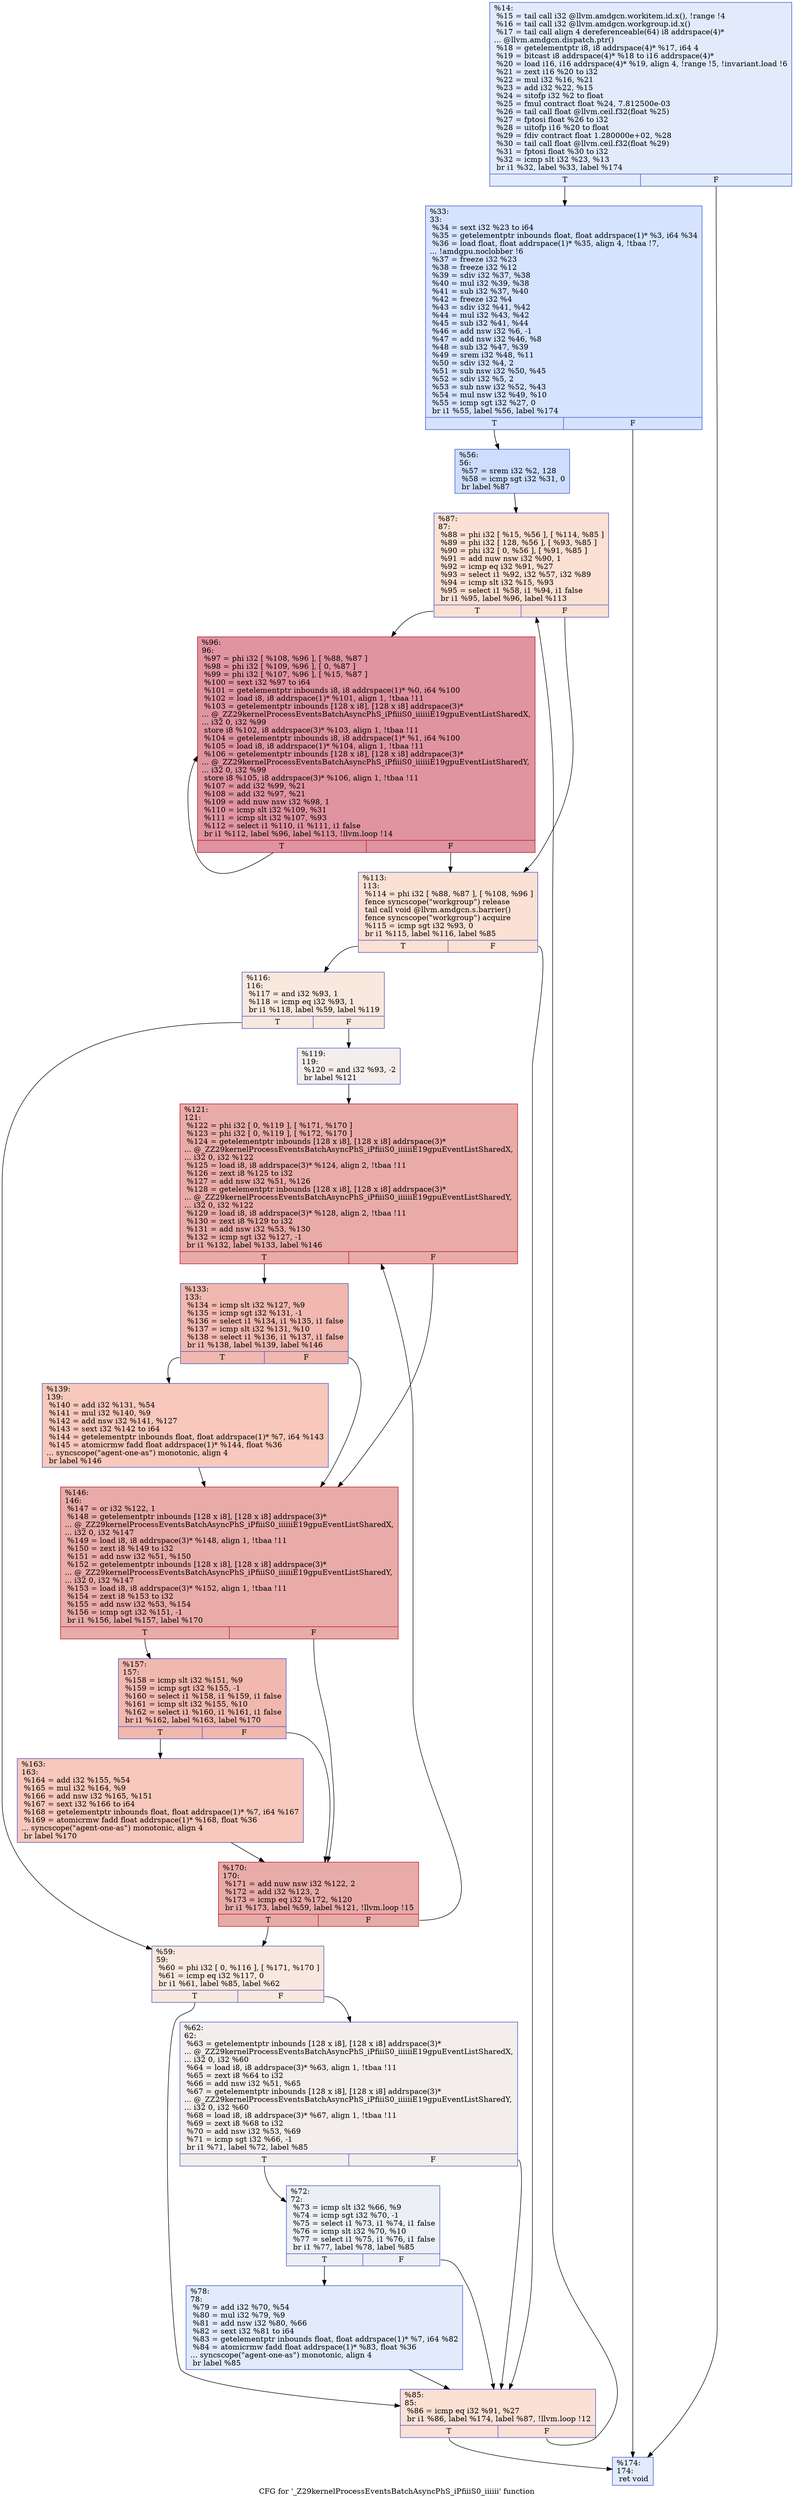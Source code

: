 digraph "CFG for '_Z29kernelProcessEventsBatchAsyncPhS_iPfiiiS0_iiiiii' function" {
	label="CFG for '_Z29kernelProcessEventsBatchAsyncPhS_iPfiiiS0_iiiiii' function";

	Node0x6086820 [shape=record,color="#3d50c3ff", style=filled, fillcolor="#bbd1f870",label="{%14:\l  %15 = tail call i32 @llvm.amdgcn.workitem.id.x(), !range !4\l  %16 = tail call i32 @llvm.amdgcn.workgroup.id.x()\l  %17 = tail call align 4 dereferenceable(64) i8 addrspace(4)*\l... @llvm.amdgcn.dispatch.ptr()\l  %18 = getelementptr i8, i8 addrspace(4)* %17, i64 4\l  %19 = bitcast i8 addrspace(4)* %18 to i16 addrspace(4)*\l  %20 = load i16, i16 addrspace(4)* %19, align 4, !range !5, !invariant.load !6\l  %21 = zext i16 %20 to i32\l  %22 = mul i32 %16, %21\l  %23 = add i32 %22, %15\l  %24 = sitofp i32 %2 to float\l  %25 = fmul contract float %24, 7.812500e-03\l  %26 = tail call float @llvm.ceil.f32(float %25)\l  %27 = fptosi float %26 to i32\l  %28 = uitofp i16 %20 to float\l  %29 = fdiv contract float 1.280000e+02, %28\l  %30 = tail call float @llvm.ceil.f32(float %29)\l  %31 = fptosi float %30 to i32\l  %32 = icmp slt i32 %23, %13\l  br i1 %32, label %33, label %174\l|{<s0>T|<s1>F}}"];
	Node0x6086820:s0 -> Node0x6087f40;
	Node0x6086820:s1 -> Node0x6087fd0;
	Node0x6087f40 [shape=record,color="#3d50c3ff", style=filled, fillcolor="#a1c0ff70",label="{%33:\l33:                                               \l  %34 = sext i32 %23 to i64\l  %35 = getelementptr inbounds float, float addrspace(1)* %3, i64 %34\l  %36 = load float, float addrspace(1)* %35, align 4, !tbaa !7,\l... !amdgpu.noclobber !6\l  %37 = freeze i32 %23\l  %38 = freeze i32 %12\l  %39 = sdiv i32 %37, %38\l  %40 = mul i32 %39, %38\l  %41 = sub i32 %37, %40\l  %42 = freeze i32 %4\l  %43 = sdiv i32 %41, %42\l  %44 = mul i32 %43, %42\l  %45 = sub i32 %41, %44\l  %46 = add nsw i32 %6, -1\l  %47 = add nsw i32 %46, %8\l  %48 = sub i32 %47, %39\l  %49 = srem i32 %48, %11\l  %50 = sdiv i32 %4, 2\l  %51 = sub nsw i32 %50, %45\l  %52 = sdiv i32 %5, 2\l  %53 = sub nsw i32 %52, %43\l  %54 = mul nsw i32 %49, %10\l  %55 = icmp sgt i32 %27, 0\l  br i1 %55, label %56, label %174\l|{<s0>T|<s1>F}}"];
	Node0x6087f40:s0 -> Node0x608b610;
	Node0x6087f40:s1 -> Node0x6087fd0;
	Node0x608b610 [shape=record,color="#3d50c3ff", style=filled, fillcolor="#8fb1fe70",label="{%56:\l56:                                               \l  %57 = srem i32 %2, 128\l  %58 = icmp sgt i32 %31, 0\l  br label %87\l}"];
	Node0x608b610 -> Node0x608b8a0;
	Node0x608b960 [shape=record,color="#3d50c3ff", style=filled, fillcolor="#f2cab570",label="{%59:\l59:                                               \l  %60 = phi i32 [ 0, %116 ], [ %171, %170 ]\l  %61 = icmp eq i32 %117, 0\l  br i1 %61, label %85, label %62\l|{<s0>T|<s1>F}}"];
	Node0x608b960:s0 -> Node0x608bcf0;
	Node0x608b960:s1 -> Node0x608bd80;
	Node0x608bd80 [shape=record,color="#3d50c3ff", style=filled, fillcolor="#e3d9d370",label="{%62:\l62:                                               \l  %63 = getelementptr inbounds [128 x i8], [128 x i8] addrspace(3)*\l... @_ZZ29kernelProcessEventsBatchAsyncPhS_iPfiiiS0_iiiiiiE19gpuEventListSharedX,\l... i32 0, i32 %60\l  %64 = load i8, i8 addrspace(3)* %63, align 1, !tbaa !11\l  %65 = zext i8 %64 to i32\l  %66 = add nsw i32 %51, %65\l  %67 = getelementptr inbounds [128 x i8], [128 x i8] addrspace(3)*\l... @_ZZ29kernelProcessEventsBatchAsyncPhS_iPfiiiS0_iiiiiiE19gpuEventListSharedY,\l... i32 0, i32 %60\l  %68 = load i8, i8 addrspace(3)* %67, align 1, !tbaa !11\l  %69 = zext i8 %68 to i32\l  %70 = add nsw i32 %53, %69\l  %71 = icmp sgt i32 %66, -1\l  br i1 %71, label %72, label %85\l|{<s0>T|<s1>F}}"];
	Node0x608bd80:s0 -> Node0x608cd50;
	Node0x608bd80:s1 -> Node0x608bcf0;
	Node0x608cd50 [shape=record,color="#3d50c3ff", style=filled, fillcolor="#d4dbe670",label="{%72:\l72:                                               \l  %73 = icmp slt i32 %66, %9\l  %74 = icmp sgt i32 %70, -1\l  %75 = select i1 %73, i1 %74, i1 false\l  %76 = icmp slt i32 %70, %10\l  %77 = select i1 %75, i1 %76, i1 false\l  br i1 %77, label %78, label %85\l|{<s0>T|<s1>F}}"];
	Node0x608cd50:s0 -> Node0x608d1a0;
	Node0x608cd50:s1 -> Node0x608bcf0;
	Node0x608d1a0 [shape=record,color="#3d50c3ff", style=filled, fillcolor="#bbd1f870",label="{%78:\l78:                                               \l  %79 = add i32 %70, %54\l  %80 = mul i32 %79, %9\l  %81 = add nsw i32 %80, %66\l  %82 = sext i32 %81 to i64\l  %83 = getelementptr inbounds float, float addrspace(1)* %7, i64 %82\l  %84 = atomicrmw fadd float addrspace(1)* %83, float %36\l... syncscope(\"agent-one-as\") monotonic, align 4\l  br label %85\l}"];
	Node0x608d1a0 -> Node0x608bcf0;
	Node0x608bcf0 [shape=record,color="#3d50c3ff", style=filled, fillcolor="#f7b99e70",label="{%85:\l85:                                               \l  %86 = icmp eq i32 %91, %27\l  br i1 %86, label %174, label %87, !llvm.loop !12\l|{<s0>T|<s1>F}}"];
	Node0x608bcf0:s0 -> Node0x6087fd0;
	Node0x608bcf0:s1 -> Node0x608b8a0;
	Node0x608b8a0 [shape=record,color="#3d50c3ff", style=filled, fillcolor="#f7b99e70",label="{%87:\l87:                                               \l  %88 = phi i32 [ %15, %56 ], [ %114, %85 ]\l  %89 = phi i32 [ 128, %56 ], [ %93, %85 ]\l  %90 = phi i32 [ 0, %56 ], [ %91, %85 ]\l  %91 = add nuw nsw i32 %90, 1\l  %92 = icmp eq i32 %91, %27\l  %93 = select i1 %92, i32 %57, i32 %89\l  %94 = icmp slt i32 %15, %93\l  %95 = select i1 %58, i1 %94, i1 false\l  br i1 %95, label %96, label %113\l|{<s0>T|<s1>F}}"];
	Node0x608b8a0:s0 -> Node0x608dec0;
	Node0x608b8a0:s1 -> Node0x608df10;
	Node0x608dec0 [shape=record,color="#b70d28ff", style=filled, fillcolor="#b70d2870",label="{%96:\l96:                                               \l  %97 = phi i32 [ %108, %96 ], [ %88, %87 ]\l  %98 = phi i32 [ %109, %96 ], [ 0, %87 ]\l  %99 = phi i32 [ %107, %96 ], [ %15, %87 ]\l  %100 = sext i32 %97 to i64\l  %101 = getelementptr inbounds i8, i8 addrspace(1)* %0, i64 %100\l  %102 = load i8, i8 addrspace(1)* %101, align 1, !tbaa !11\l  %103 = getelementptr inbounds [128 x i8], [128 x i8] addrspace(3)*\l... @_ZZ29kernelProcessEventsBatchAsyncPhS_iPfiiiS0_iiiiiiE19gpuEventListSharedX,\l... i32 0, i32 %99\l  store i8 %102, i8 addrspace(3)* %103, align 1, !tbaa !11\l  %104 = getelementptr inbounds i8, i8 addrspace(1)* %1, i64 %100\l  %105 = load i8, i8 addrspace(1)* %104, align 1, !tbaa !11\l  %106 = getelementptr inbounds [128 x i8], [128 x i8] addrspace(3)*\l... @_ZZ29kernelProcessEventsBatchAsyncPhS_iPfiiiS0_iiiiiiE19gpuEventListSharedY,\l... i32 0, i32 %99\l  store i8 %105, i8 addrspace(3)* %106, align 1, !tbaa !11\l  %107 = add i32 %99, %21\l  %108 = add i32 %97, %21\l  %109 = add nuw nsw i32 %98, 1\l  %110 = icmp slt i32 %109, %31\l  %111 = icmp slt i32 %107, %93\l  %112 = select i1 %110, i1 %111, i1 false\l  br i1 %112, label %96, label %113, !llvm.loop !14\l|{<s0>T|<s1>F}}"];
	Node0x608dec0:s0 -> Node0x608dec0;
	Node0x608dec0:s1 -> Node0x608df10;
	Node0x608df10 [shape=record,color="#3d50c3ff", style=filled, fillcolor="#f7b99e70",label="{%113:\l113:                                              \l  %114 = phi i32 [ %88, %87 ], [ %108, %96 ]\l  fence syncscope(\"workgroup\") release\l  tail call void @llvm.amdgcn.s.barrier()\l  fence syncscope(\"workgroup\") acquire\l  %115 = icmp sgt i32 %93, 0\l  br i1 %115, label %116, label %85\l|{<s0>T|<s1>F}}"];
	Node0x608df10:s0 -> Node0x608b9f0;
	Node0x608df10:s1 -> Node0x608bcf0;
	Node0x608b9f0 [shape=record,color="#3d50c3ff", style=filled, fillcolor="#f2cab570",label="{%116:\l116:                                              \l  %117 = and i32 %93, 1\l  %118 = icmp eq i32 %93, 1\l  br i1 %118, label %59, label %119\l|{<s0>T|<s1>F}}"];
	Node0x608b9f0:s0 -> Node0x608b960;
	Node0x608b9f0:s1 -> Node0x608f260;
	Node0x608f260 [shape=record,color="#3d50c3ff", style=filled, fillcolor="#e3d9d370",label="{%119:\l119:                                              \l  %120 = and i32 %93, -2\l  br label %121\l}"];
	Node0x608f260 -> Node0x608f3f0;
	Node0x608f3f0 [shape=record,color="#b70d28ff", style=filled, fillcolor="#cc403a70",label="{%121:\l121:                                              \l  %122 = phi i32 [ 0, %119 ], [ %171, %170 ]\l  %123 = phi i32 [ 0, %119 ], [ %172, %170 ]\l  %124 = getelementptr inbounds [128 x i8], [128 x i8] addrspace(3)*\l... @_ZZ29kernelProcessEventsBatchAsyncPhS_iPfiiiS0_iiiiiiE19gpuEventListSharedX,\l... i32 0, i32 %122\l  %125 = load i8, i8 addrspace(3)* %124, align 2, !tbaa !11\l  %126 = zext i8 %125 to i32\l  %127 = add nsw i32 %51, %126\l  %128 = getelementptr inbounds [128 x i8], [128 x i8] addrspace(3)*\l... @_ZZ29kernelProcessEventsBatchAsyncPhS_iPfiiiS0_iiiiiiE19gpuEventListSharedY,\l... i32 0, i32 %122\l  %129 = load i8, i8 addrspace(3)* %128, align 2, !tbaa !11\l  %130 = zext i8 %129 to i32\l  %131 = add nsw i32 %53, %130\l  %132 = icmp sgt i32 %127, -1\l  br i1 %132, label %133, label %146\l|{<s0>T|<s1>F}}"];
	Node0x608f3f0:s0 -> Node0x608c2e0;
	Node0x608f3f0:s1 -> Node0x608c330;
	Node0x608c2e0 [shape=record,color="#3d50c3ff", style=filled, fillcolor="#dc5d4a70",label="{%133:\l133:                                              \l  %134 = icmp slt i32 %127, %9\l  %135 = icmp sgt i32 %131, -1\l  %136 = select i1 %134, i1 %135, i1 false\l  %137 = icmp slt i32 %131, %10\l  %138 = select i1 %136, i1 %137, i1 false\l  br i1 %138, label %139, label %146\l|{<s0>T|<s1>F}}"];
	Node0x608c2e0:s0 -> Node0x6090370;
	Node0x608c2e0:s1 -> Node0x608c330;
	Node0x6090370 [shape=record,color="#3d50c3ff", style=filled, fillcolor="#ed836670",label="{%139:\l139:                                              \l  %140 = add i32 %131, %54\l  %141 = mul i32 %140, %9\l  %142 = add nsw i32 %141, %127\l  %143 = sext i32 %142 to i64\l  %144 = getelementptr inbounds float, float addrspace(1)* %7, i64 %143\l  %145 = atomicrmw fadd float addrspace(1)* %144, float %36\l... syncscope(\"agent-one-as\") monotonic, align 4\l  br label %146\l}"];
	Node0x6090370 -> Node0x608c330;
	Node0x608c330 [shape=record,color="#b70d28ff", style=filled, fillcolor="#cc403a70",label="{%146:\l146:                                              \l  %147 = or i32 %122, 1\l  %148 = getelementptr inbounds [128 x i8], [128 x i8] addrspace(3)*\l... @_ZZ29kernelProcessEventsBatchAsyncPhS_iPfiiiS0_iiiiiiE19gpuEventListSharedX,\l... i32 0, i32 %147\l  %149 = load i8, i8 addrspace(3)* %148, align 1, !tbaa !11\l  %150 = zext i8 %149 to i32\l  %151 = add nsw i32 %51, %150\l  %152 = getelementptr inbounds [128 x i8], [128 x i8] addrspace(3)*\l... @_ZZ29kernelProcessEventsBatchAsyncPhS_iPfiiiS0_iiiiiiE19gpuEventListSharedY,\l... i32 0, i32 %147\l  %153 = load i8, i8 addrspace(3)* %152, align 1, !tbaa !11\l  %154 = zext i8 %153 to i32\l  %155 = add nsw i32 %53, %154\l  %156 = icmp sgt i32 %151, -1\l  br i1 %156, label %157, label %170\l|{<s0>T|<s1>F}}"];
	Node0x608c330:s0 -> Node0x6090db0;
	Node0x608c330:s1 -> Node0x608bab0;
	Node0x6090db0 [shape=record,color="#3d50c3ff", style=filled, fillcolor="#dc5d4a70",label="{%157:\l157:                                              \l  %158 = icmp slt i32 %151, %9\l  %159 = icmp sgt i32 %155, -1\l  %160 = select i1 %158, i1 %159, i1 false\l  %161 = icmp slt i32 %155, %10\l  %162 = select i1 %160, i1 %161, i1 false\l  br i1 %162, label %163, label %170\l|{<s0>T|<s1>F}}"];
	Node0x6090db0:s0 -> Node0x60911c0;
	Node0x6090db0:s1 -> Node0x608bab0;
	Node0x60911c0 [shape=record,color="#3d50c3ff", style=filled, fillcolor="#ed836670",label="{%163:\l163:                                              \l  %164 = add i32 %155, %54\l  %165 = mul i32 %164, %9\l  %166 = add nsw i32 %165, %151\l  %167 = sext i32 %166 to i64\l  %168 = getelementptr inbounds float, float addrspace(1)* %7, i64 %167\l  %169 = atomicrmw fadd float addrspace(1)* %168, float %36\l... syncscope(\"agent-one-as\") monotonic, align 4\l  br label %170\l}"];
	Node0x60911c0 -> Node0x608bab0;
	Node0x608bab0 [shape=record,color="#b70d28ff", style=filled, fillcolor="#cc403a70",label="{%170:\l170:                                              \l  %171 = add nuw nsw i32 %122, 2\l  %172 = add i32 %123, 2\l  %173 = icmp eq i32 %172, %120\l  br i1 %173, label %59, label %121, !llvm.loop !15\l|{<s0>T|<s1>F}}"];
	Node0x608bab0:s0 -> Node0x608b960;
	Node0x608bab0:s1 -> Node0x608f3f0;
	Node0x6087fd0 [shape=record,color="#3d50c3ff", style=filled, fillcolor="#bbd1f870",label="{%174:\l174:                                              \l  ret void\l}"];
}
